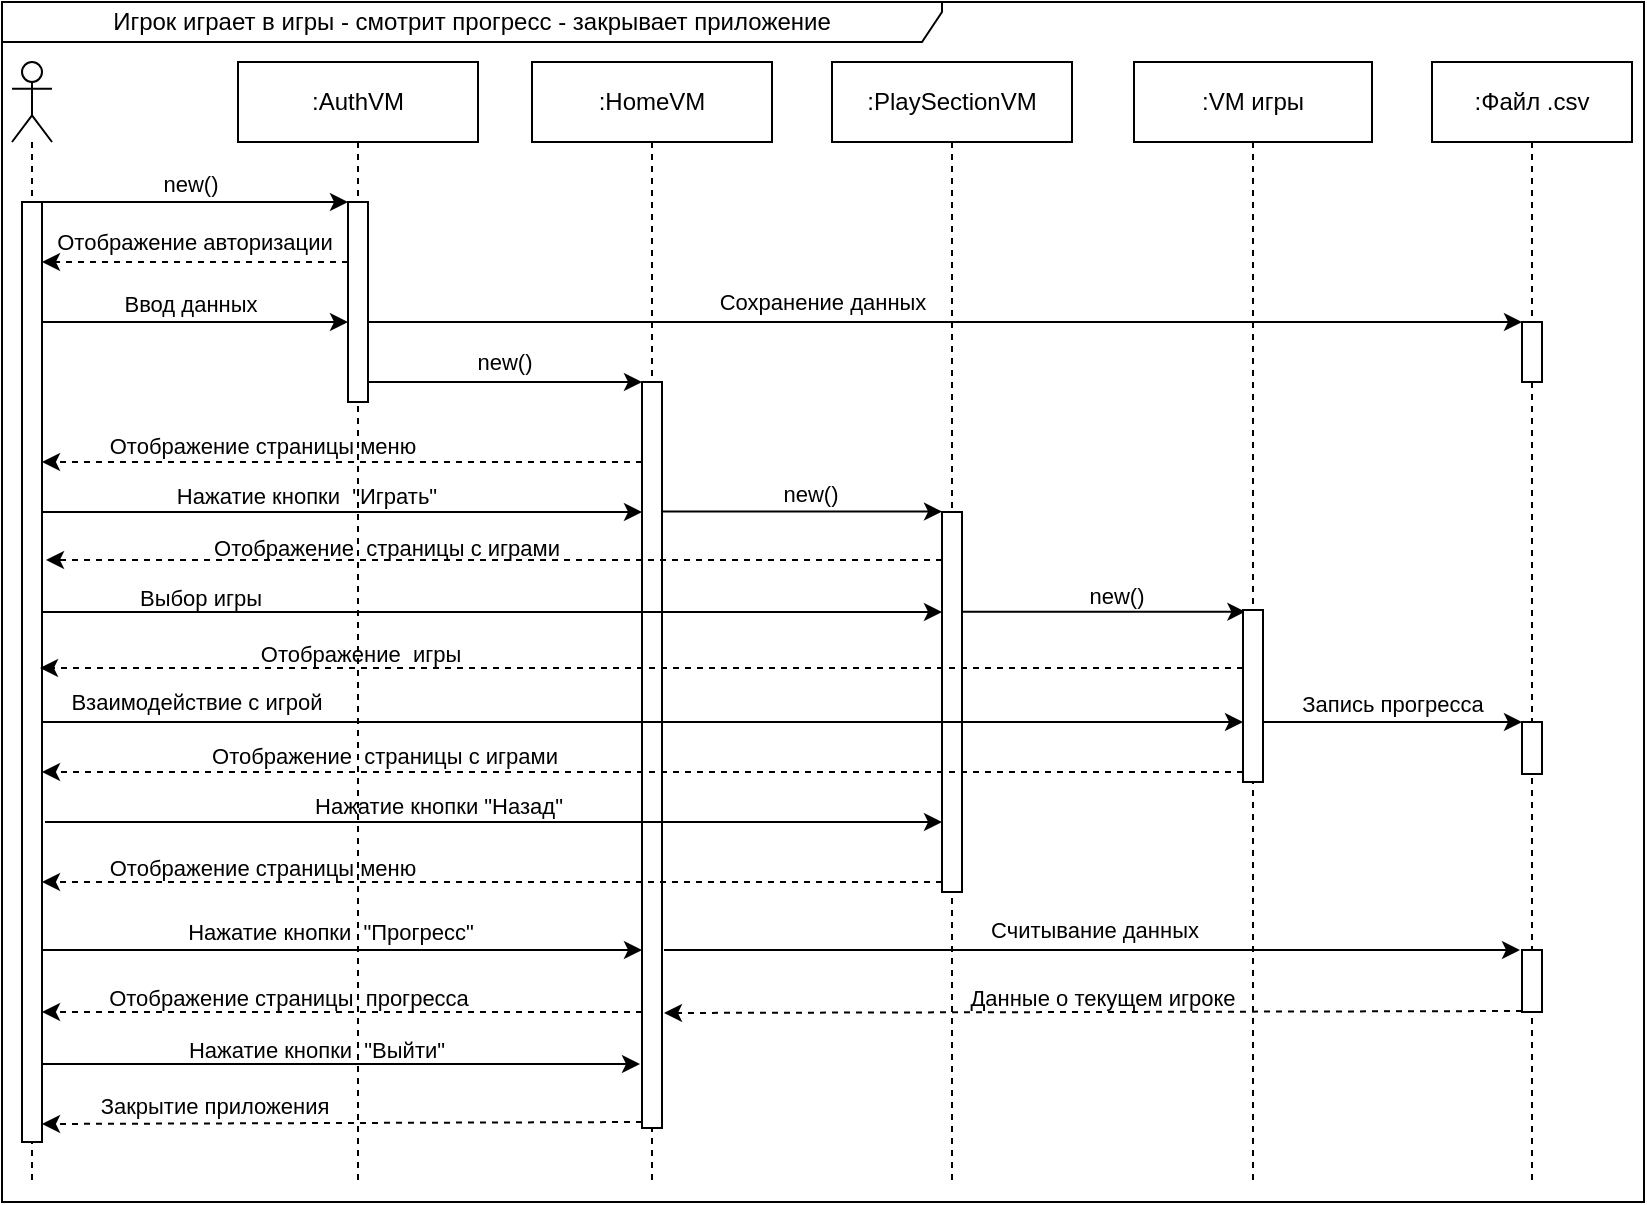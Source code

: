 <mxfile version="24.5.3" type="device">
  <diagram name="Страница — 1" id="9dMryDGolmIHkA8rjv3Z">
    <mxGraphModel dx="1195" dy="703" grid="1" gridSize="10" guides="1" tooltips="1" connect="1" arrows="1" fold="1" page="1" pageScale="1" pageWidth="827" pageHeight="1169" math="0" shadow="0">
      <root>
        <mxCell id="0" />
        <mxCell id="1" parent="0" />
        <mxCell id="Qp0gf1ql5AU6SQsZg9tg-149" value="" style="shape=umlLifeline;perimeter=lifelinePerimeter;whiteSpace=wrap;html=1;container=0;dropTarget=0;collapsible=0;recursiveResize=0;outlineConnect=0;portConstraint=eastwest;newEdgeStyle={&quot;curved&quot;:0,&quot;rounded&quot;:0};participant=umlActor;" parent="1" vertex="1">
          <mxGeometry x="8" y="40" width="20" height="560" as="geometry" />
        </mxCell>
        <mxCell id="Qp0gf1ql5AU6SQsZg9tg-165" value="" style="html=1;points=[[0,0,0,0,5],[0,1,0,0,-5],[1,0,0,0,5],[1,1,0,0,-5]];perimeter=orthogonalPerimeter;outlineConnect=0;targetShapes=umlLifeline;portConstraint=eastwest;newEdgeStyle={&quot;curved&quot;:0,&quot;rounded&quot;:0};" parent="Qp0gf1ql5AU6SQsZg9tg-149" vertex="1">
          <mxGeometry x="5" y="70" width="10" height="470" as="geometry" />
        </mxCell>
        <mxCell id="Qp0gf1ql5AU6SQsZg9tg-150" value=":Auth&lt;span style=&quot;text-align: left;&quot;&gt;VM&lt;/span&gt;" style="shape=umlLifeline;perimeter=lifelinePerimeter;whiteSpace=wrap;html=1;container=0;dropTarget=0;collapsible=0;recursiveResize=0;outlineConnect=0;portConstraint=eastwest;newEdgeStyle={&quot;curved&quot;:0,&quot;rounded&quot;:0};" parent="1" vertex="1">
          <mxGeometry x="121" y="40" width="120" height="560" as="geometry" />
        </mxCell>
        <mxCell id="Qp0gf1ql5AU6SQsZg9tg-154" value=":Файл .csv" style="shape=umlLifeline;perimeter=lifelinePerimeter;whiteSpace=wrap;html=1;container=1;dropTarget=0;collapsible=0;recursiveResize=0;outlineConnect=0;portConstraint=eastwest;newEdgeStyle={&quot;curved&quot;:0,&quot;rounded&quot;:0};" parent="1" vertex="1">
          <mxGeometry x="718" y="40" width="100" height="560" as="geometry" />
        </mxCell>
        <mxCell id="Qp0gf1ql5AU6SQsZg9tg-232" value="" style="html=1;points=[[0,0,0,0,5],[0,1,0,0,-5],[1,0,0,0,5],[1,1,0,0,-5]];perimeter=orthogonalPerimeter;outlineConnect=0;targetShapes=umlLifeline;portConstraint=eastwest;newEdgeStyle={&quot;curved&quot;:0,&quot;rounded&quot;:0};" parent="Qp0gf1ql5AU6SQsZg9tg-154" vertex="1">
          <mxGeometry x="45" y="130" width="10" height="30" as="geometry" />
        </mxCell>
        <mxCell id="Qp0gf1ql5AU6SQsZg9tg-299" value="" style="html=1;points=[[0,0,0,0,5],[0,1,0,0,-5],[1,0,0,0,5],[1,1,0,0,-5]];perimeter=orthogonalPerimeter;outlineConnect=0;targetShapes=umlLifeline;portConstraint=eastwest;newEdgeStyle={&quot;curved&quot;:0,&quot;rounded&quot;:0};" parent="Qp0gf1ql5AU6SQsZg9tg-154" vertex="1">
          <mxGeometry x="45" y="330" width="10" height="26" as="geometry" />
        </mxCell>
        <mxCell id="Qp0gf1ql5AU6SQsZg9tg-181" value="" style="html=1;points=[[0,0,0,0,5],[0,1,0,0,-5],[1,0,0,0,5],[1,1,0,0,-5]];perimeter=orthogonalPerimeter;outlineConnect=0;targetShapes=umlLifeline;portConstraint=eastwest;newEdgeStyle={&quot;curved&quot;:0,&quot;rounded&quot;:0};" parent="1" vertex="1">
          <mxGeometry x="176" y="110" width="10" height="100" as="geometry" />
        </mxCell>
        <mxCell id="Qp0gf1ql5AU6SQsZg9tg-183" value=":&lt;span style=&quot;text-align: left;&quot;&gt;HomeVM&lt;/span&gt;" style="shape=umlLifeline;perimeter=lifelinePerimeter;whiteSpace=wrap;html=1;container=0;dropTarget=0;collapsible=0;recursiveResize=0;outlineConnect=0;portConstraint=eastwest;newEdgeStyle={&quot;curved&quot;:0,&quot;rounded&quot;:0};" parent="1" vertex="1">
          <mxGeometry x="268" y="40" width="120" height="560" as="geometry" />
        </mxCell>
        <mxCell id="Qp0gf1ql5AU6SQsZg9tg-240" value="&lt;span style=&quot;color: rgba(0, 0, 0, 0); font-family: monospace; font-size: 0px; text-align: start;&quot;&gt;%3CmxGraphModel%3E%3Croot%3E%3CmxCell%20id%3D%220%22%2F%3E%3CmxCell%20id%3D%221%22%20parent%3D%220%22%2F%3E%3CmxCell%20id%3D%222%22%20value%3D%22%3A%26lt%3Bspan%20style%3D%26quot%3Btext-align%3A%20left%3B%26quot%3B%26gt%3BPlaySectionVM%26lt%3B%2Fspan%26gt%3B%22%20style%3D%22shape%3DumlLifeline%3Bperimeter%3DlifelinePerimeter%3BwhiteSpace%3Dwrap%3Bhtml%3D1%3Bcontainer%3D0%3BdropTarget%3D0%3Bcollapsible%3D0%3BrecursiveResize%3D0%3BoutlineConnect%3D0%3BportConstraint%3Deastwest%3BnewEdgeStyle%3D%7B%26quot%3Bcurved%26quot%3B%3A0%2C%26quot%3Brounded%26quot%3B%3A0%7D%3B%22%20vertex%3D%221%22%20parent%3D%221%22%3E%3CmxGeometry%20x%3D%221241%22%20y%3D%2230%22%20width%3D%22120%22%20height%3D%22460%22%20as%3D%22geometry%22%2F%3E%3C%2FmxCell%3E%3CmxCell%20id%3D%223%22%20value%3D%22%22%20style%3D%22html%3D1%3Bpoints%3D%5B%5B0%2C0%2C0%2C0%2C5%5D%2C%5B0%2C1%2C0%2C0%2C-5%5D%2C%5B1%2C0%2C0%2C0%2C5%5D%2C%5B1%2C1%2C0%2C0%2C-5%5D%5D%3Bperimeter%3DorthogonalPerimeter%3BoutlineConnect%3D0%3BtargetShapes%3DumlLifeline%3BportConstraint%3Deastwest%3BnewEdgeStyle%3D%7B%26quot%3Bcurved%26quot%3B%3A0%2C%26quot%3Brounded%26quot%3B%3A0%7D%3B%22%20vertex%3D%221%22%20parent%3D%222%22%3E%3CmxGeometry%20x%3D%2255%22%20y%3D%2270%22%20width%3D%2210%22%20height%3D%22380%22%20as%3D%22geometry%22%2F%3E%3C%2FmxCell%3E%3C%2Froot%3E%3C%2FmxGraphModel%3E&lt;/span&gt;" style="html=1;points=[[0,0,0,0,5],[0,1,0,0,-5],[1,0,0,0,5],[1,1,0,0,-5]];perimeter=orthogonalPerimeter;outlineConnect=0;targetShapes=umlLifeline;portConstraint=eastwest;newEdgeStyle={&quot;curved&quot;:0,&quot;rounded&quot;:0};" parent="Qp0gf1ql5AU6SQsZg9tg-183" vertex="1">
          <mxGeometry x="55" y="160" width="10" height="373" as="geometry" />
        </mxCell>
        <mxCell id="Qp0gf1ql5AU6SQsZg9tg-197" value="" style="endArrow=classic;html=1;rounded=0;" parent="1" source="Qp0gf1ql5AU6SQsZg9tg-165" edge="1">
          <mxGeometry width="50" height="50" relative="1" as="geometry">
            <mxPoint x="43" y="110" as="sourcePoint" />
            <mxPoint x="176" y="110" as="targetPoint" />
          </mxGeometry>
        </mxCell>
        <mxCell id="Qp0gf1ql5AU6SQsZg9tg-198" value="new()" style="edgeLabel;html=1;align=center;verticalAlign=middle;resizable=0;points=[];labelBackgroundColor=none;" parent="Qp0gf1ql5AU6SQsZg9tg-197" vertex="1" connectable="0">
          <mxGeometry x="-0.134" y="2" relative="1" as="geometry">
            <mxPoint x="8" y="-7" as="offset" />
          </mxGeometry>
        </mxCell>
        <mxCell id="Qp0gf1ql5AU6SQsZg9tg-207" value="" style="endArrow=classic;html=1;rounded=0;dashed=1;" parent="1" edge="1">
          <mxGeometry width="50" height="50" relative="1" as="geometry">
            <mxPoint x="176" y="140" as="sourcePoint" />
            <mxPoint x="23" y="140" as="targetPoint" />
          </mxGeometry>
        </mxCell>
        <mxCell id="Qp0gf1ql5AU6SQsZg9tg-208" value="Отображение авторизации" style="edgeLabel;html=1;align=center;verticalAlign=middle;resizable=0;points=[];labelBackgroundColor=none;" parent="Qp0gf1ql5AU6SQsZg9tg-207" vertex="1" connectable="0">
          <mxGeometry x="0.039" y="-1" relative="1" as="geometry">
            <mxPoint x="2" y="-9" as="offset" />
          </mxGeometry>
        </mxCell>
        <mxCell id="Qp0gf1ql5AU6SQsZg9tg-223" value="" style="endArrow=classic;html=1;rounded=0;" parent="1" edge="1">
          <mxGeometry width="50" height="50" relative="1" as="geometry">
            <mxPoint x="23" y="170" as="sourcePoint" />
            <mxPoint x="176" y="170" as="targetPoint" />
          </mxGeometry>
        </mxCell>
        <mxCell id="Qp0gf1ql5AU6SQsZg9tg-224" value="Ввод данных" style="edgeLabel;html=1;align=center;verticalAlign=middle;resizable=0;points=[];labelBackgroundColor=none;" parent="Qp0gf1ql5AU6SQsZg9tg-223" vertex="1" connectable="0">
          <mxGeometry x="-0.134" y="2" relative="1" as="geometry">
            <mxPoint x="8" y="-7" as="offset" />
          </mxGeometry>
        </mxCell>
        <mxCell id="Qp0gf1ql5AU6SQsZg9tg-235" value="" style="endArrow=classic;html=1;rounded=0;dashed=1;" parent="1" source="Qp0gf1ql5AU6SQsZg9tg-240" edge="1">
          <mxGeometry width="50" height="50" relative="1" as="geometry">
            <mxPoint x="336" y="240" as="sourcePoint" />
            <mxPoint x="23" y="240" as="targetPoint" />
          </mxGeometry>
        </mxCell>
        <mxCell id="Qp0gf1ql5AU6SQsZg9tg-247" value="Отображение страницы&amp;nbsp;меню" style="edgeLabel;html=1;align=center;verticalAlign=middle;resizable=0;points=[];labelBackgroundColor=none;" parent="Qp0gf1ql5AU6SQsZg9tg-235" vertex="1" connectable="0">
          <mxGeometry x="0.628" y="-1" relative="1" as="geometry">
            <mxPoint x="54" y="-7" as="offset" />
          </mxGeometry>
        </mxCell>
        <mxCell id="Qp0gf1ql5AU6SQsZg9tg-239" value=":&lt;span style=&quot;text-align: left;&quot;&gt;PlaySectionVM&lt;/span&gt;" style="shape=umlLifeline;perimeter=lifelinePerimeter;whiteSpace=wrap;html=1;container=0;dropTarget=0;collapsible=0;recursiveResize=0;outlineConnect=0;portConstraint=eastwest;newEdgeStyle={&quot;curved&quot;:0,&quot;rounded&quot;:0};" parent="1" vertex="1">
          <mxGeometry x="418" y="40" width="120" height="560" as="geometry" />
        </mxCell>
        <mxCell id="Qp0gf1ql5AU6SQsZg9tg-245" value="&lt;span style=&quot;color: rgba(0, 0, 0, 0); font-family: monospace; font-size: 0px; text-align: start;&quot;&gt;%3CmxGraphModel%3E%3Croot%3E%3CmxCell%20id%3D%220%22%2F%3E%3CmxCell%20id%3D%221%22%20parent%3D%220%22%2F%3E%3CmxCell%20id%3D%222%22%20value%3D%22%3A%26lt%3Bspan%20style%3D%26quot%3Btext-align%3A%20left%3B%26quot%3B%26gt%3BPlaySectionVM%26lt%3B%2Fspan%26gt%3B%22%20style%3D%22shape%3DumlLifeline%3Bperimeter%3DlifelinePerimeter%3BwhiteSpace%3Dwrap%3Bhtml%3D1%3Bcontainer%3D0%3BdropTarget%3D0%3Bcollapsible%3D0%3BrecursiveResize%3D0%3BoutlineConnect%3D0%3BportConstraint%3Deastwest%3BnewEdgeStyle%3D%7B%26quot%3Bcurved%26quot%3B%3A0%2C%26quot%3Brounded%26quot%3B%3A0%7D%3B%22%20vertex%3D%221%22%20parent%3D%221%22%3E%3CmxGeometry%20x%3D%221241%22%20y%3D%2230%22%20width%3D%22120%22%20height%3D%22460%22%20as%3D%22geometry%22%2F%3E%3C%2FmxCell%3E%3CmxCell%20id%3D%223%22%20value%3D%22%22%20style%3D%22html%3D1%3Bpoints%3D%5B%5B0%2C0%2C0%2C0%2C5%5D%2C%5B0%2C1%2C0%2C0%2C-5%5D%2C%5B1%2C0%2C0%2C0%2C5%5D%2C%5B1%2C1%2C0%2C0%2C-5%5D%5D%3Bperimeter%3DorthogonalPerimeter%3BoutlineConnect%3D0%3BtargetShapes%3DumlLifeline%3BportConstraint%3Deastwest%3BnewEdgeStyle%3D%7B%26quot%3Bcurved%26quot%3B%3A0%2C%26quot%3Brounded%26quot%3B%3A0%7D%3B%22%20vertex%3D%221%22%20parent%3D%222%22%3E%3CmxGeometry%20x%3D%2255%22%20y%3D%2270%22%20width%3D%2210%22%20height%3D%22380%22%20as%3D%22geometry%22%2F%3E%3C%2FmxCell%3E%3C%2Froot%3E%3C%2FmxGraphModel%3E&lt;/span&gt;" style="html=1;points=[[0,0,0,0,5],[0,1,0,0,-5],[1,0,0,0,5],[1,1,0,0,-5]];perimeter=orthogonalPerimeter;outlineConnect=0;targetShapes=umlLifeline;portConstraint=eastwest;newEdgeStyle={&quot;curved&quot;:0,&quot;rounded&quot;:0};" parent="Qp0gf1ql5AU6SQsZg9tg-239" vertex="1">
          <mxGeometry x="55" y="225" width="10" height="190" as="geometry" />
        </mxCell>
        <mxCell id="Qp0gf1ql5AU6SQsZg9tg-225" value="" style="endArrow=classic;html=1;rounded=0;" parent="1" target="Qp0gf1ql5AU6SQsZg9tg-232" edge="1">
          <mxGeometry width="50" height="50" relative="1" as="geometry">
            <mxPoint x="186" y="170" as="sourcePoint" />
            <mxPoint x="791" y="170" as="targetPoint" />
          </mxGeometry>
        </mxCell>
        <mxCell id="Qp0gf1ql5AU6SQsZg9tg-226" value="Сохранение данных" style="edgeLabel;html=1;align=center;verticalAlign=middle;resizable=0;points=[];labelBackgroundColor=none;" parent="Qp0gf1ql5AU6SQsZg9tg-225" vertex="1" connectable="0">
          <mxGeometry x="-0.134" y="2" relative="1" as="geometry">
            <mxPoint x="-23" y="-8" as="offset" />
          </mxGeometry>
        </mxCell>
        <mxCell id="Qp0gf1ql5AU6SQsZg9tg-248" value="" style="endArrow=classic;html=1;rounded=0;" parent="1" target="Qp0gf1ql5AU6SQsZg9tg-240" edge="1">
          <mxGeometry width="50" height="50" relative="1" as="geometry">
            <mxPoint x="186" y="200" as="sourcePoint" />
            <mxPoint x="316" y="200" as="targetPoint" />
          </mxGeometry>
        </mxCell>
        <mxCell id="Qp0gf1ql5AU6SQsZg9tg-249" value="new()" style="edgeLabel;html=1;align=center;verticalAlign=middle;resizable=0;points=[];labelBackgroundColor=none;" parent="Qp0gf1ql5AU6SQsZg9tg-248" vertex="1" connectable="0">
          <mxGeometry x="-0.134" y="2" relative="1" as="geometry">
            <mxPoint x="8" y="-8" as="offset" />
          </mxGeometry>
        </mxCell>
        <mxCell id="Qp0gf1ql5AU6SQsZg9tg-251" value="" style="endArrow=classic;html=1;rounded=0;" parent="1" target="Qp0gf1ql5AU6SQsZg9tg-240" edge="1">
          <mxGeometry width="50" height="50" relative="1" as="geometry">
            <mxPoint x="23" y="265" as="sourcePoint" />
            <mxPoint x="318" y="265" as="targetPoint" />
          </mxGeometry>
        </mxCell>
        <mxCell id="Qp0gf1ql5AU6SQsZg9tg-252" value="&lt;span style=&quot;&quot;&gt;Нажатие кнопки&amp;nbsp; &quot;Играть&quot;&lt;/span&gt;" style="edgeLabel;html=1;align=center;verticalAlign=middle;resizable=0;points=[];labelBackgroundColor=none;" parent="Qp0gf1ql5AU6SQsZg9tg-251" vertex="1" connectable="0">
          <mxGeometry x="-0.134" y="2" relative="1" as="geometry">
            <mxPoint x="2" y="-6" as="offset" />
          </mxGeometry>
        </mxCell>
        <mxCell id="Qp0gf1ql5AU6SQsZg9tg-253" value="" style="endArrow=classic;html=1;rounded=0;" parent="1" edge="1">
          <mxGeometry width="50" height="50" relative="1" as="geometry">
            <mxPoint x="333" y="264.8" as="sourcePoint" />
            <mxPoint x="473" y="264.8" as="targetPoint" />
          </mxGeometry>
        </mxCell>
        <mxCell id="Qp0gf1ql5AU6SQsZg9tg-254" value="new()" style="edgeLabel;html=1;align=center;verticalAlign=middle;resizable=0;points=[];labelBackgroundColor=none;" parent="Qp0gf1ql5AU6SQsZg9tg-253" vertex="1" connectable="0">
          <mxGeometry x="-0.134" y="2" relative="1" as="geometry">
            <mxPoint x="13" y="-7" as="offset" />
          </mxGeometry>
        </mxCell>
        <mxCell id="Qp0gf1ql5AU6SQsZg9tg-255" value="" style="endArrow=classic;html=1;rounded=0;" parent="1" target="Qp0gf1ql5AU6SQsZg9tg-240" edge="1">
          <mxGeometry width="50" height="50" relative="1" as="geometry">
            <mxPoint x="23" y="484" as="sourcePoint" />
            <mxPoint x="317.5" y="484" as="targetPoint" />
          </mxGeometry>
        </mxCell>
        <mxCell id="Qp0gf1ql5AU6SQsZg9tg-256" value="&lt;span style=&quot;&quot;&gt;Нажатие кнопки&amp;nbsp; &quot;Прогресс&quot;&lt;/span&gt;" style="edgeLabel;html=1;align=center;verticalAlign=middle;resizable=0;points=[];labelBackgroundColor=none;" parent="Qp0gf1ql5AU6SQsZg9tg-255" vertex="1" connectable="0">
          <mxGeometry x="-0.134" y="2" relative="1" as="geometry">
            <mxPoint x="14" y="-7" as="offset" />
          </mxGeometry>
        </mxCell>
        <mxCell id="Qp0gf1ql5AU6SQsZg9tg-257" value="" style="endArrow=classic;html=1;rounded=0;" parent="1" edge="1">
          <mxGeometry width="50" height="50" relative="1" as="geometry">
            <mxPoint x="23" y="541" as="sourcePoint" />
            <mxPoint x="322" y="541" as="targetPoint" />
          </mxGeometry>
        </mxCell>
        <mxCell id="Qp0gf1ql5AU6SQsZg9tg-258" value="&lt;span style=&quot;&quot;&gt;Нажатие кнопки&amp;nbsp; &quot;Выйти&quot;&lt;/span&gt;" style="edgeLabel;html=1;align=center;verticalAlign=middle;resizable=0;points=[];labelBackgroundColor=none;" parent="Qp0gf1ql5AU6SQsZg9tg-257" vertex="1" connectable="0">
          <mxGeometry x="-0.134" y="2" relative="1" as="geometry">
            <mxPoint x="7" y="-5" as="offset" />
          </mxGeometry>
        </mxCell>
        <mxCell id="Qp0gf1ql5AU6SQsZg9tg-262" value="" style="endArrow=classic;html=1;rounded=0;dashed=1;" parent="1" source="Qp0gf1ql5AU6SQsZg9tg-245" edge="1">
          <mxGeometry width="50" height="50" relative="1" as="geometry">
            <mxPoint x="497.5" y="290" as="sourcePoint" />
            <mxPoint x="25" y="289" as="targetPoint" />
          </mxGeometry>
        </mxCell>
        <mxCell id="Qp0gf1ql5AU6SQsZg9tg-263" value="Отображение&amp;nbsp; страницы с играми" style="edgeLabel;html=1;align=center;verticalAlign=middle;resizable=0;points=[];labelBackgroundColor=none;" parent="Qp0gf1ql5AU6SQsZg9tg-262" vertex="1" connectable="0">
          <mxGeometry x="0.628" y="-1" relative="1" as="geometry">
            <mxPoint x="86" y="-5" as="offset" />
          </mxGeometry>
        </mxCell>
        <mxCell id="Qp0gf1ql5AU6SQsZg9tg-268" value="" style="endArrow=classic;html=1;rounded=0;" parent="1" edge="1">
          <mxGeometry width="50" height="50" relative="1" as="geometry">
            <mxPoint x="23" y="315" as="sourcePoint" />
            <mxPoint x="473" y="315" as="targetPoint" />
          </mxGeometry>
        </mxCell>
        <mxCell id="Qp0gf1ql5AU6SQsZg9tg-269" value="&lt;span style=&quot;&quot;&gt;Выбор игры&lt;/span&gt;" style="edgeLabel;html=1;align=center;verticalAlign=middle;resizable=0;points=[];labelBackgroundColor=none;" parent="Qp0gf1ql5AU6SQsZg9tg-268" vertex="1" connectable="0">
          <mxGeometry x="-0.134" y="2" relative="1" as="geometry">
            <mxPoint x="-116" y="-5" as="offset" />
          </mxGeometry>
        </mxCell>
        <mxCell id="Qp0gf1ql5AU6SQsZg9tg-270" value="" style="endArrow=classic;html=1;rounded=0;" parent="1" target="Qp0gf1ql5AU6SQsZg9tg-211" edge="1">
          <mxGeometry width="50" height="50" relative="1" as="geometry">
            <mxPoint x="23" y="370" as="sourcePoint" />
            <mxPoint x="384" y="370" as="targetPoint" />
          </mxGeometry>
        </mxCell>
        <mxCell id="Qp0gf1ql5AU6SQsZg9tg-271" value="Взаимодействие с игрой" style="edgeLabel;html=1;align=center;verticalAlign=middle;resizable=0;points=[];labelBackgroundColor=none;" parent="Qp0gf1ql5AU6SQsZg9tg-270" vertex="1" connectable="0">
          <mxGeometry x="-0.134" y="2" relative="1" as="geometry">
            <mxPoint x="-183" y="-8" as="offset" />
          </mxGeometry>
        </mxCell>
        <mxCell id="Qp0gf1ql5AU6SQsZg9tg-272" value="" style="endArrow=classic;html=1;rounded=0;" parent="1" target="Qp0gf1ql5AU6SQsZg9tg-245" edge="1">
          <mxGeometry width="50" height="50" relative="1" as="geometry">
            <mxPoint x="24.5" y="420" as="sourcePoint" />
            <mxPoint x="337.5" y="420" as="targetPoint" />
          </mxGeometry>
        </mxCell>
        <mxCell id="Qp0gf1ql5AU6SQsZg9tg-273" value="&lt;span style=&quot;&quot;&gt;Нажатие кнопки &quot;Назад&quot;&lt;/span&gt;" style="edgeLabel;html=1;align=center;verticalAlign=middle;resizable=0;points=[];labelBackgroundColor=none;" parent="Qp0gf1ql5AU6SQsZg9tg-272" vertex="1" connectable="0">
          <mxGeometry x="-0.134" y="2" relative="1" as="geometry">
            <mxPoint x="2" y="-6" as="offset" />
          </mxGeometry>
        </mxCell>
        <mxCell id="Qp0gf1ql5AU6SQsZg9tg-274" value="" style="endArrow=classic;html=1;rounded=0;entryX=0.119;entryY=0.01;entryDx=0;entryDy=0;entryPerimeter=0;" parent="1" source="Qp0gf1ql5AU6SQsZg9tg-245" target="Qp0gf1ql5AU6SQsZg9tg-211" edge="1">
          <mxGeometry width="50" height="50" relative="1" as="geometry">
            <mxPoint x="511" y="319.67" as="sourcePoint" />
            <mxPoint x="651" y="320" as="targetPoint" />
          </mxGeometry>
        </mxCell>
        <mxCell id="Qp0gf1ql5AU6SQsZg9tg-275" value="new()" style="edgeLabel;html=1;align=center;verticalAlign=middle;resizable=0;points=[];labelBackgroundColor=none;" parent="Qp0gf1ql5AU6SQsZg9tg-274" vertex="1" connectable="0">
          <mxGeometry x="-0.134" y="2" relative="1" as="geometry">
            <mxPoint x="15" y="-6" as="offset" />
          </mxGeometry>
        </mxCell>
        <mxCell id="Qp0gf1ql5AU6SQsZg9tg-276" value="" style="endArrow=classic;html=1;rounded=0;dashed=1;entryX=0.8;entryY=0.605;entryDx=0;entryDy=0;entryPerimeter=0;" parent="1" source="Qp0gf1ql5AU6SQsZg9tg-211" edge="1">
          <mxGeometry width="50" height="50" relative="1" as="geometry">
            <mxPoint x="650.5" y="343.1" as="sourcePoint" />
            <mxPoint x="22" y="343" as="targetPoint" />
          </mxGeometry>
        </mxCell>
        <mxCell id="Qp0gf1ql5AU6SQsZg9tg-277" value="Отображение&amp;nbsp; игры" style="edgeLabel;html=1;align=center;verticalAlign=middle;resizable=0;points=[];labelBackgroundColor=none;" parent="Qp0gf1ql5AU6SQsZg9tg-276" vertex="1" connectable="0">
          <mxGeometry x="0.628" y="-1" relative="1" as="geometry">
            <mxPoint x="48" y="-6" as="offset" />
          </mxGeometry>
        </mxCell>
        <mxCell id="Qp0gf1ql5AU6SQsZg9tg-210" value=":&lt;span style=&quot;text-align: left;&quot;&gt;VM игры&lt;/span&gt;" style="shape=umlLifeline;perimeter=lifelinePerimeter;whiteSpace=wrap;html=1;container=0;dropTarget=0;collapsible=0;recursiveResize=0;outlineConnect=0;portConstraint=eastwest;newEdgeStyle={&quot;curved&quot;:0,&quot;rounded&quot;:0};" parent="1" vertex="1">
          <mxGeometry x="569" y="40" width="119" height="560" as="geometry" />
        </mxCell>
        <mxCell id="Qp0gf1ql5AU6SQsZg9tg-211" value="" style="html=1;points=[[0,0,0,0,5],[0,1,0,0,-5],[1,0,0,0,5],[1,1,0,0,-5]];perimeter=orthogonalPerimeter;outlineConnect=0;targetShapes=umlLifeline;portConstraint=eastwest;newEdgeStyle={&quot;curved&quot;:0,&quot;rounded&quot;:0};" parent="Qp0gf1ql5AU6SQsZg9tg-210" vertex="1">
          <mxGeometry x="54.5" y="274" width="10" height="86" as="geometry" />
        </mxCell>
        <mxCell id="Qp0gf1ql5AU6SQsZg9tg-283" value="" style="endArrow=classic;html=1;rounded=0;" parent="1" edge="1">
          <mxGeometry width="50" height="50" relative="1" as="geometry">
            <mxPoint x="633.5" y="370" as="sourcePoint" />
            <mxPoint x="763" y="370" as="targetPoint" />
          </mxGeometry>
        </mxCell>
        <mxCell id="Qp0gf1ql5AU6SQsZg9tg-284" value="Запись прогресса" style="edgeLabel;html=1;align=center;verticalAlign=middle;resizable=0;points=[];labelBackgroundColor=none;" parent="Qp0gf1ql5AU6SQsZg9tg-283" vertex="1" connectable="0">
          <mxGeometry x="-0.134" y="2" relative="1" as="geometry">
            <mxPoint x="8" y="-7" as="offset" />
          </mxGeometry>
        </mxCell>
        <mxCell id="Qp0gf1ql5AU6SQsZg9tg-286" value="" style="endArrow=classic;html=1;rounded=0;dashed=1;exitX=0;exitY=1;exitDx=0;exitDy=-5;exitPerimeter=0;" parent="1" source="Qp0gf1ql5AU6SQsZg9tg-211" target="Qp0gf1ql5AU6SQsZg9tg-165" edge="1">
          <mxGeometry width="50" height="50" relative="1" as="geometry">
            <mxPoint x="652.5" y="398.1" as="sourcePoint" />
            <mxPoint x="24" y="398" as="targetPoint" />
          </mxGeometry>
        </mxCell>
        <mxCell id="Qp0gf1ql5AU6SQsZg9tg-287" value="Отображение&amp;nbsp; страницы с играми" style="edgeLabel;html=1;align=center;verticalAlign=middle;resizable=0;points=[];labelBackgroundColor=none;" parent="Qp0gf1ql5AU6SQsZg9tg-286" vertex="1" connectable="0">
          <mxGeometry x="0.628" y="-1" relative="1" as="geometry">
            <mxPoint x="59" y="-7" as="offset" />
          </mxGeometry>
        </mxCell>
        <mxCell id="Qp0gf1ql5AU6SQsZg9tg-290" value="" style="endArrow=classic;html=1;rounded=0;dashed=1;" parent="1" edge="1">
          <mxGeometry width="50" height="50" relative="1" as="geometry">
            <mxPoint x="473" y="450" as="sourcePoint" />
            <mxPoint x="23" y="450" as="targetPoint" />
          </mxGeometry>
        </mxCell>
        <mxCell id="Qp0gf1ql5AU6SQsZg9tg-291" value="Отображение страницы&amp;nbsp;меню" style="edgeLabel;html=1;align=center;verticalAlign=middle;resizable=0;points=[];labelBackgroundColor=none;" parent="Qp0gf1ql5AU6SQsZg9tg-290" vertex="1" connectable="0">
          <mxGeometry x="0.628" y="-1" relative="1" as="geometry">
            <mxPoint x="26" y="-6" as="offset" />
          </mxGeometry>
        </mxCell>
        <mxCell id="Qp0gf1ql5AU6SQsZg9tg-292" value="" style="endArrow=classic;html=1;rounded=0;" parent="1" edge="1">
          <mxGeometry width="50" height="50" relative="1" as="geometry">
            <mxPoint x="334" y="484" as="sourcePoint" />
            <mxPoint x="762" y="484" as="targetPoint" />
          </mxGeometry>
        </mxCell>
        <mxCell id="Qp0gf1ql5AU6SQsZg9tg-293" value="Считывание данных" style="edgeLabel;html=1;align=center;verticalAlign=middle;resizable=0;points=[];labelBackgroundColor=none;" parent="Qp0gf1ql5AU6SQsZg9tg-292" vertex="1" connectable="0">
          <mxGeometry x="-0.134" y="2" relative="1" as="geometry">
            <mxPoint x="29" y="-8" as="offset" />
          </mxGeometry>
        </mxCell>
        <mxCell id="Qp0gf1ql5AU6SQsZg9tg-294" value="" style="endArrow=classic;html=1;rounded=0;dashed=1;" parent="1" edge="1">
          <mxGeometry width="50" height="50" relative="1" as="geometry">
            <mxPoint x="763" y="514.5" as="sourcePoint" />
            <mxPoint x="334" y="515.5" as="targetPoint" />
          </mxGeometry>
        </mxCell>
        <mxCell id="Qp0gf1ql5AU6SQsZg9tg-295" value="Данные о текущем игроке" style="edgeLabel;html=1;align=center;verticalAlign=middle;resizable=0;points=[];labelBackgroundColor=none;" parent="Qp0gf1ql5AU6SQsZg9tg-294" vertex="1" connectable="0">
          <mxGeometry x="0.628" y="-1" relative="1" as="geometry">
            <mxPoint x="139" y="-7" as="offset" />
          </mxGeometry>
        </mxCell>
        <mxCell id="Qp0gf1ql5AU6SQsZg9tg-296" value="" style="endArrow=classic;html=1;rounded=0;dashed=1;" parent="1" source="Qp0gf1ql5AU6SQsZg9tg-240" edge="1">
          <mxGeometry width="50" height="50" relative="1" as="geometry">
            <mxPoint x="469" y="514.71" as="sourcePoint" />
            <mxPoint x="23" y="515" as="targetPoint" />
          </mxGeometry>
        </mxCell>
        <mxCell id="Qp0gf1ql5AU6SQsZg9tg-297" value="Отображение страницы&amp;nbsp; прогресса" style="edgeLabel;html=1;align=center;verticalAlign=middle;resizable=0;points=[];labelBackgroundColor=none;" parent="Qp0gf1ql5AU6SQsZg9tg-296" vertex="1" connectable="0">
          <mxGeometry x="0.628" y="-1" relative="1" as="geometry">
            <mxPoint x="67" y="-6" as="offset" />
          </mxGeometry>
        </mxCell>
        <mxCell id="Qp0gf1ql5AU6SQsZg9tg-300" value="" style="html=1;points=[[0,0,0,0,5],[0,1,0,0,-5],[1,0,0,0,5],[1,1,0,0,-5]];perimeter=orthogonalPerimeter;outlineConnect=0;targetShapes=umlLifeline;portConstraint=eastwest;newEdgeStyle={&quot;curved&quot;:0,&quot;rounded&quot;:0};" parent="1" vertex="1">
          <mxGeometry x="763" y="484" width="10" height="31" as="geometry" />
        </mxCell>
        <mxCell id="Qp0gf1ql5AU6SQsZg9tg-301" value="" style="endArrow=classic;html=1;rounded=0;dashed=1;" parent="1" edge="1">
          <mxGeometry width="50" height="50" relative="1" as="geometry">
            <mxPoint x="323" y="570" as="sourcePoint" />
            <mxPoint x="23" y="571" as="targetPoint" />
          </mxGeometry>
        </mxCell>
        <mxCell id="Qp0gf1ql5AU6SQsZg9tg-302" value="Закрытие приложения" style="edgeLabel;html=1;align=center;verticalAlign=middle;resizable=0;points=[];labelBackgroundColor=none;" parent="Qp0gf1ql5AU6SQsZg9tg-301" vertex="1" connectable="0">
          <mxGeometry x="0.628" y="-1" relative="1" as="geometry">
            <mxPoint x="30" y="-8" as="offset" />
          </mxGeometry>
        </mxCell>
        <mxCell id="Qp0gf1ql5AU6SQsZg9tg-305" value="Игрок играет в игры -&amp;nbsp;смотрит прогресс - закрывает приложение" style="shape=umlFrame;whiteSpace=wrap;html=1;pointerEvents=0;recursiveResize=0;container=1;collapsible=0;width=470;height=20;" parent="1" vertex="1">
          <mxGeometry x="3" y="10" width="821" height="600" as="geometry" />
        </mxCell>
      </root>
    </mxGraphModel>
  </diagram>
</mxfile>

